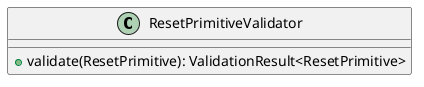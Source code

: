 @startuml

    class ResetPrimitiveValidator [[ResetPrimitiveValidator.html]] {
        +validate(ResetPrimitive): ValidationResult<ResetPrimitive>
    }

@enduml
